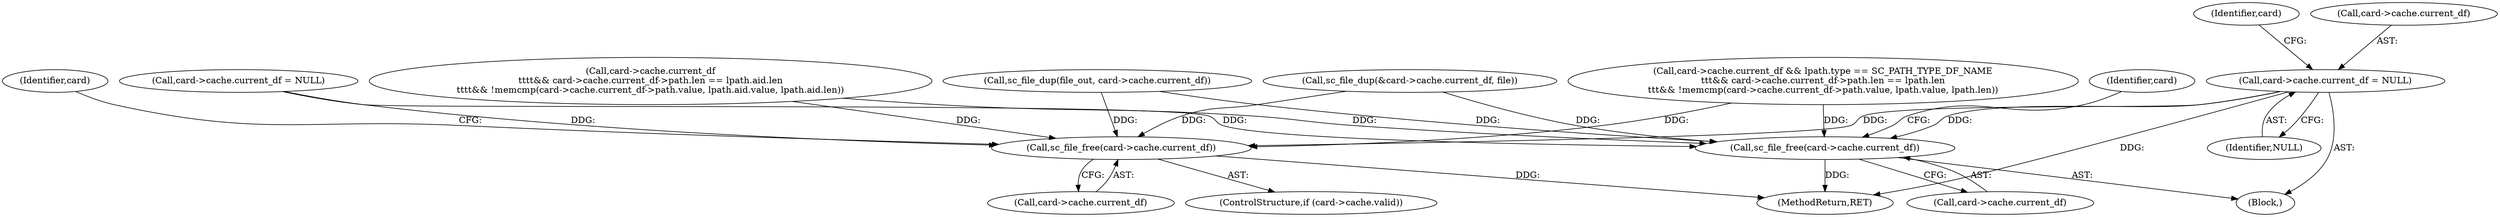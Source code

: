 digraph "0_OpenSC_03628449b75a93787eb2359412a3980365dda49b#diff-f8c0128e14031ed9307d47f10f601b54@pointer" {
"1001114" [label="(Call,card->cache.current_df = NULL)"];
"1001010" [label="(Call,sc_file_free(card->cache.current_df))"];
"1001108" [label="(Call,sc_file_free(card->cache.current_df))"];
"1001120" [label="(Identifier,NULL)"];
"1001108" [label="(Call,sc_file_free(card->cache.current_df))"];
"1001016" [label="(Call,card->cache.current_df = NULL)"];
"1001109" [label="(Call,card->cache.current_df)"];
"1001004" [label="(ControlStructure,if (card->cache.valid))"];
"1001114" [label="(Call,card->cache.current_df = NULL)"];
"1001010" [label="(Call,sc_file_free(card->cache.current_df))"];
"1001117" [label="(Identifier,card)"];
"1001124" [label="(Identifier,card)"];
"1001115" [label="(Call,card->cache.current_df)"];
"1001019" [label="(Identifier,card)"];
"1001011" [label="(Call,card->cache.current_df)"];
"1000513" [label="(Call,sc_file_dup(file_out, card->cache.current_df))"];
"1000345" [label="(Call,card->cache.current_df\n\t\t\t\t&& card->cache.current_df->path.len == lpath.aid.len\n\t\t\t\t&& !memcmp(card->cache.current_df->path.value, lpath.aid.value, lpath.aid.len))"];
"1001042" [label="(Call,sc_file_dup(&card->cache.current_df, file))"];
"1001107" [label="(Block,)"];
"1000451" [label="(Call,card->cache.current_df && lpath.type == SC_PATH_TYPE_DF_NAME\n\t\t\t&& card->cache.current_df->path.len == lpath.len\n\t\t\t&& !memcmp(card->cache.current_df->path.value, lpath.value, lpath.len))"];
"1001147" [label="(MethodReturn,RET)"];
"1001114" -> "1001107"  [label="AST: "];
"1001114" -> "1001120"  [label="CFG: "];
"1001115" -> "1001114"  [label="AST: "];
"1001120" -> "1001114"  [label="AST: "];
"1001124" -> "1001114"  [label="CFG: "];
"1001114" -> "1001147"  [label="DDG: "];
"1001114" -> "1001010"  [label="DDG: "];
"1001114" -> "1001108"  [label="DDG: "];
"1001010" -> "1001004"  [label="AST: "];
"1001010" -> "1001011"  [label="CFG: "];
"1001011" -> "1001010"  [label="AST: "];
"1001019" -> "1001010"  [label="CFG: "];
"1001010" -> "1001147"  [label="DDG: "];
"1000513" -> "1001010"  [label="DDG: "];
"1000451" -> "1001010"  [label="DDG: "];
"1001042" -> "1001010"  [label="DDG: "];
"1000345" -> "1001010"  [label="DDG: "];
"1001016" -> "1001010"  [label="DDG: "];
"1001108" -> "1001107"  [label="AST: "];
"1001108" -> "1001109"  [label="CFG: "];
"1001109" -> "1001108"  [label="AST: "];
"1001117" -> "1001108"  [label="CFG: "];
"1001108" -> "1001147"  [label="DDG: "];
"1000513" -> "1001108"  [label="DDG: "];
"1000451" -> "1001108"  [label="DDG: "];
"1001042" -> "1001108"  [label="DDG: "];
"1000345" -> "1001108"  [label="DDG: "];
"1001016" -> "1001108"  [label="DDG: "];
}
